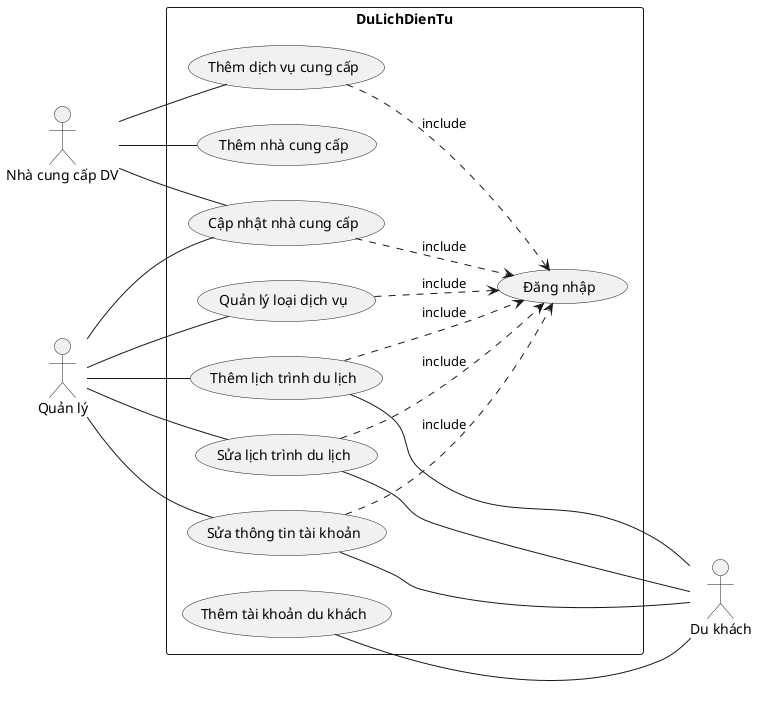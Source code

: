 @startuml Hệ Thống Sàn điện tử
left to right direction
actor "Nhà cung cấp DV" as NCC
actor "Quản lý" as QL
actor "Du khách" as DK

rectangle DuLichDienTu {    
  usecase "Quản lý loại dịch vụ" as LDV
  usecase "Thêm nhà cung cấp" as ThemNCC
  usecase "Cập nhật nhà cung cấp" as SuaNCC
  usecase "Sửa thông tin tài khoản" as SuaTTTK
  usecase "Thêm tài khoản du khách" as ThemTKDK
  usecase "Thêm dịch vụ cung cấp" as DVCC
  usecase "Đăng nhập"  as DNhap 
  usecase "Thêm lịch trình du lịch" as ThemLTDL
  usecase "Sửa lịch trình du lịch" as SuaLTDL
}
QL -- LDV
QL -- SuaNCC
QL -- SuaTTTK
QL -- ThemLTDL
QL -- SuaLTDL

NCC -- ThemNCC
NCC -- DVCC 
NCC - SuaNCC
ThemTKDK --- DK 
SuaTTTK -- DK
ThemLTDL -- DK
SuaLTDL -- DK



ThemLTDL ..> DNhap: include
SuaLTDL ..> DNhap : include
DVCC ..> DNhap : include
LDV ..> DNhap : include
SuaNCC ..> DNhap : include
SuaTTTK ..> DNhap : include
@enduml